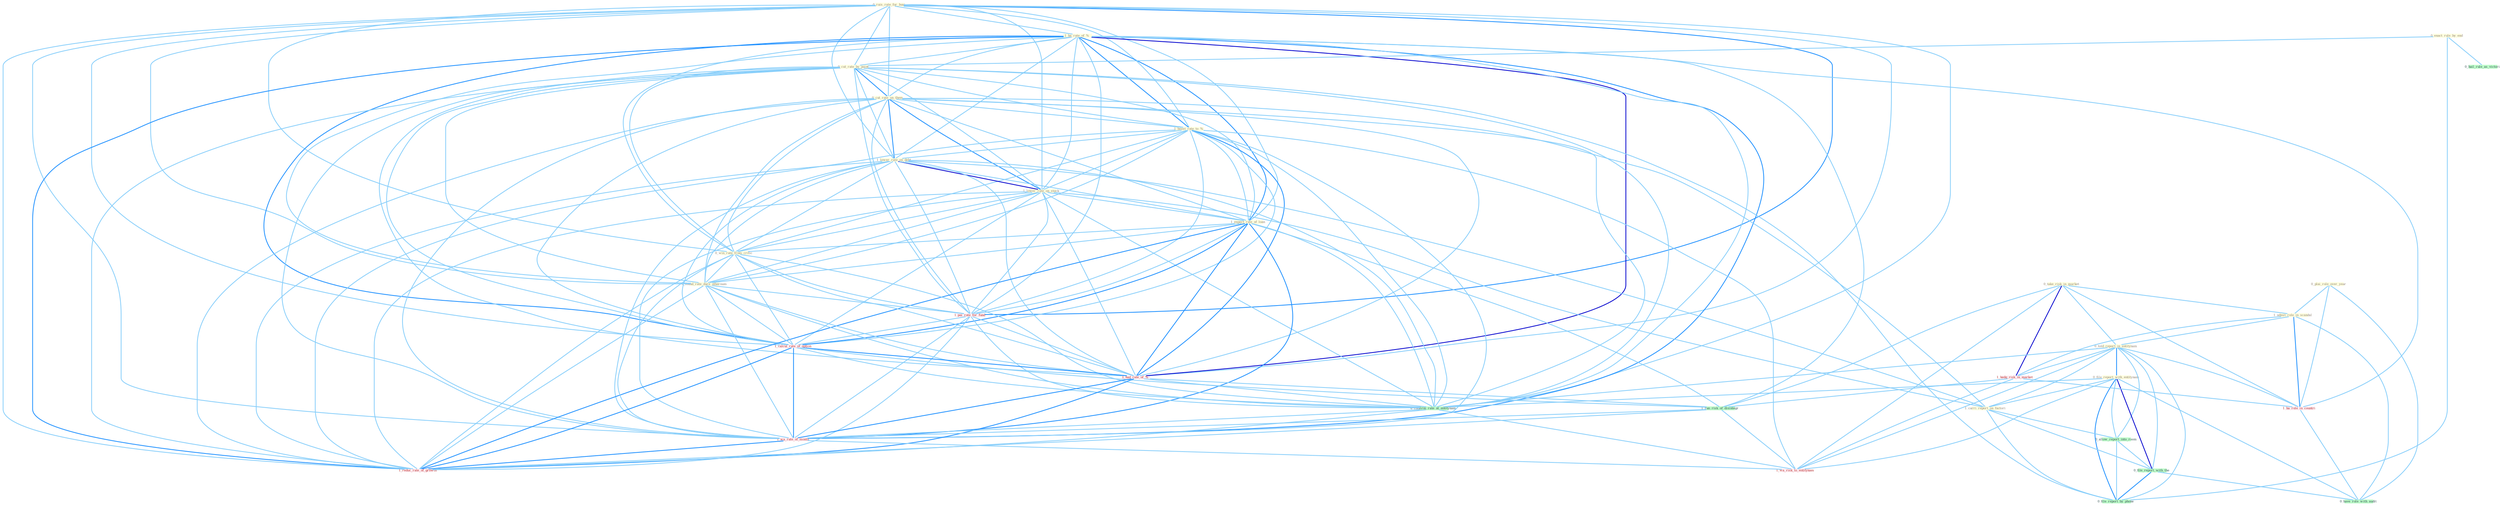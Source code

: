 Graph G{ 
    node
    [shape=polygon,style=filled,width=.5,height=.06,color="#BDFCC9",fixedsize=true,fontsize=4,
    fontcolor="#2f4f4f"];
    {node
    [color="#ffffe0", fontcolor="#8b7d6b"] "0_plai_role_over_year " "0_rais_rate_for_busi " "0_take_risk_in_market " "1_admit_role_in_scandal " "1_ha_rate_of_% " "0_enact_rule_by_end " "0_cut_rate_by_point " "0_cut_rate_on_them " "0_told_report_in_entitynam " "1_boost_rate_to_% " "1_lower_rate_on_debt " "1_lower_rate_on_stock " "1_expect_rate_of_loan " "0_win_rate_from_critic " "0_file_report_with_entitynam " "0_found_rate_dure_othernum " "1_carri_report_on_factori "}
{node [color="#fff0f5", fontcolor="#b22222"] "1_pai_rate_for_fund " "1_hedg_risk_in_market " "1_ha_role_in_countri " "1_calcul_rate_of_option " "1_had_rate_of_% " "1_wa_rate_of_month " "1_wa_risk_to_entitynam " "1_reduc_rate_of_growth "}
edge [color="#B0E2FF"];

	"0_plai_role_over_year " -- "1_admit_role_in_scandal " [w="1", color="#87cefa" ];
	"0_plai_role_over_year " -- "1_ha_role_in_countri " [w="1", color="#87cefa" ];
	"0_plai_role_over_year " -- "0_have_role_with_audit " [w="1", color="#87cefa" ];
	"0_rais_rate_for_busi " -- "1_ha_rate_of_% " [w="1", color="#87cefa" ];
	"0_rais_rate_for_busi " -- "0_cut_rate_by_point " [w="1", color="#87cefa" ];
	"0_rais_rate_for_busi " -- "0_cut_rate_on_them " [w="1", color="#87cefa" ];
	"0_rais_rate_for_busi " -- "1_boost_rate_to_% " [w="1", color="#87cefa" ];
	"0_rais_rate_for_busi " -- "1_lower_rate_on_debt " [w="1", color="#87cefa" ];
	"0_rais_rate_for_busi " -- "1_lower_rate_on_stock " [w="1", color="#87cefa" ];
	"0_rais_rate_for_busi " -- "1_expect_rate_of_loan " [w="1", color="#87cefa" ];
	"0_rais_rate_for_busi " -- "0_win_rate_from_critic " [w="1", color="#87cefa" ];
	"0_rais_rate_for_busi " -- "0_found_rate_dure_othernum " [w="1", color="#87cefa" ];
	"0_rais_rate_for_busi " -- "1_pai_rate_for_fund " [w="2", color="#1e90ff" , len=0.8];
	"0_rais_rate_for_busi " -- "1_calcul_rate_of_option " [w="1", color="#87cefa" ];
	"0_rais_rate_for_busi " -- "1_had_rate_of_% " [w="1", color="#87cefa" ];
	"0_rais_rate_for_busi " -- "0_confirm_rate_at_entitynam " [w="1", color="#87cefa" ];
	"0_rais_rate_for_busi " -- "1_wa_rate_of_month " [w="1", color="#87cefa" ];
	"0_rais_rate_for_busi " -- "1_reduc_rate_of_growth " [w="1", color="#87cefa" ];
	"0_take_risk_in_market " -- "1_admit_role_in_scandal " [w="1", color="#87cefa" ];
	"0_take_risk_in_market " -- "0_told_report_in_entitynam " [w="1", color="#87cefa" ];
	"0_take_risk_in_market " -- "1_hedg_risk_in_market " [w="3", color="#0000cd" , len=0.6];
	"0_take_risk_in_market " -- "1_ha_role_in_countri " [w="1", color="#87cefa" ];
	"0_take_risk_in_market " -- "1_run_risk_of_disintegr " [w="1", color="#87cefa" ];
	"0_take_risk_in_market " -- "1_wa_risk_to_entitynam " [w="1", color="#87cefa" ];
	"1_admit_role_in_scandal " -- "0_told_report_in_entitynam " [w="1", color="#87cefa" ];
	"1_admit_role_in_scandal " -- "1_hedg_risk_in_market " [w="1", color="#87cefa" ];
	"1_admit_role_in_scandal " -- "1_ha_role_in_countri " [w="2", color="#1e90ff" , len=0.8];
	"1_admit_role_in_scandal " -- "0_have_role_with_audit " [w="1", color="#87cefa" ];
	"1_ha_rate_of_% " -- "0_cut_rate_by_point " [w="1", color="#87cefa" ];
	"1_ha_rate_of_% " -- "0_cut_rate_on_them " [w="1", color="#87cefa" ];
	"1_ha_rate_of_% " -- "1_boost_rate_to_% " [w="2", color="#1e90ff" , len=0.8];
	"1_ha_rate_of_% " -- "1_lower_rate_on_debt " [w="1", color="#87cefa" ];
	"1_ha_rate_of_% " -- "1_lower_rate_on_stock " [w="1", color="#87cefa" ];
	"1_ha_rate_of_% " -- "1_expect_rate_of_loan " [w="2", color="#1e90ff" , len=0.8];
	"1_ha_rate_of_% " -- "0_win_rate_from_critic " [w="1", color="#87cefa" ];
	"1_ha_rate_of_% " -- "0_found_rate_dure_othernum " [w="1", color="#87cefa" ];
	"1_ha_rate_of_% " -- "1_pai_rate_for_fund " [w="1", color="#87cefa" ];
	"1_ha_rate_of_% " -- "1_ha_role_in_countri " [w="1", color="#87cefa" ];
	"1_ha_rate_of_% " -- "1_calcul_rate_of_option " [w="2", color="#1e90ff" , len=0.8];
	"1_ha_rate_of_% " -- "1_had_rate_of_% " [w="3", color="#0000cd" , len=0.6];
	"1_ha_rate_of_% " -- "0_confirm_rate_at_entitynam " [w="1", color="#87cefa" ];
	"1_ha_rate_of_% " -- "1_run_risk_of_disintegr " [w="1", color="#87cefa" ];
	"1_ha_rate_of_% " -- "1_wa_rate_of_month " [w="2", color="#1e90ff" , len=0.8];
	"1_ha_rate_of_% " -- "1_reduc_rate_of_growth " [w="2", color="#1e90ff" , len=0.8];
	"0_enact_rule_by_end " -- "0_cut_rate_by_point " [w="1", color="#87cefa" ];
	"0_enact_rule_by_end " -- "0_hail_rule_as_victori " [w="1", color="#87cefa" ];
	"0_enact_rule_by_end " -- "0_file_report_by_phone " [w="1", color="#87cefa" ];
	"0_cut_rate_by_point " -- "0_cut_rate_on_them " [w="2", color="#1e90ff" , len=0.8];
	"0_cut_rate_by_point " -- "1_boost_rate_to_% " [w="1", color="#87cefa" ];
	"0_cut_rate_by_point " -- "1_lower_rate_on_debt " [w="1", color="#87cefa" ];
	"0_cut_rate_by_point " -- "1_lower_rate_on_stock " [w="1", color="#87cefa" ];
	"0_cut_rate_by_point " -- "1_expect_rate_of_loan " [w="1", color="#87cefa" ];
	"0_cut_rate_by_point " -- "0_win_rate_from_critic " [w="1", color="#87cefa" ];
	"0_cut_rate_by_point " -- "0_found_rate_dure_othernum " [w="1", color="#87cefa" ];
	"0_cut_rate_by_point " -- "1_pai_rate_for_fund " [w="1", color="#87cefa" ];
	"0_cut_rate_by_point " -- "1_calcul_rate_of_option " [w="1", color="#87cefa" ];
	"0_cut_rate_by_point " -- "1_had_rate_of_% " [w="1", color="#87cefa" ];
	"0_cut_rate_by_point " -- "0_confirm_rate_at_entitynam " [w="1", color="#87cefa" ];
	"0_cut_rate_by_point " -- "0_file_report_by_phone " [w="1", color="#87cefa" ];
	"0_cut_rate_by_point " -- "1_wa_rate_of_month " [w="1", color="#87cefa" ];
	"0_cut_rate_by_point " -- "1_reduc_rate_of_growth " [w="1", color="#87cefa" ];
	"0_cut_rate_on_them " -- "1_boost_rate_to_% " [w="1", color="#87cefa" ];
	"0_cut_rate_on_them " -- "1_lower_rate_on_debt " [w="2", color="#1e90ff" , len=0.8];
	"0_cut_rate_on_them " -- "1_lower_rate_on_stock " [w="2", color="#1e90ff" , len=0.8];
	"0_cut_rate_on_them " -- "1_expect_rate_of_loan " [w="1", color="#87cefa" ];
	"0_cut_rate_on_them " -- "0_win_rate_from_critic " [w="1", color="#87cefa" ];
	"0_cut_rate_on_them " -- "0_found_rate_dure_othernum " [w="1", color="#87cefa" ];
	"0_cut_rate_on_them " -- "1_carri_report_on_factori " [w="1", color="#87cefa" ];
	"0_cut_rate_on_them " -- "1_pai_rate_for_fund " [w="1", color="#87cefa" ];
	"0_cut_rate_on_them " -- "1_calcul_rate_of_option " [w="1", color="#87cefa" ];
	"0_cut_rate_on_them " -- "1_had_rate_of_% " [w="1", color="#87cefa" ];
	"0_cut_rate_on_them " -- "0_confirm_rate_at_entitynam " [w="1", color="#87cefa" ];
	"0_cut_rate_on_them " -- "1_wa_rate_of_month " [w="1", color="#87cefa" ];
	"0_cut_rate_on_them " -- "1_reduc_rate_of_growth " [w="1", color="#87cefa" ];
	"0_told_report_in_entitynam " -- "0_file_report_with_entitynam " [w="2", color="#1e90ff" , len=0.8];
	"0_told_report_in_entitynam " -- "1_carri_report_on_factori " [w="1", color="#87cefa" ];
	"0_told_report_in_entitynam " -- "0_allow_report_into_room " [w="1", color="#87cefa" ];
	"0_told_report_in_entitynam " -- "1_hedg_risk_in_market " [w="1", color="#87cefa" ];
	"0_told_report_in_entitynam " -- "1_ha_role_in_countri " [w="1", color="#87cefa" ];
	"0_told_report_in_entitynam " -- "0_file_report_with_the " [w="1", color="#87cefa" ];
	"0_told_report_in_entitynam " -- "0_confirm_rate_at_entitynam " [w="1", color="#87cefa" ];
	"0_told_report_in_entitynam " -- "0_file_report_by_phone " [w="1", color="#87cefa" ];
	"0_told_report_in_entitynam " -- "1_wa_risk_to_entitynam " [w="1", color="#87cefa" ];
	"1_boost_rate_to_% " -- "1_lower_rate_on_debt " [w="1", color="#87cefa" ];
	"1_boost_rate_to_% " -- "1_lower_rate_on_stock " [w="1", color="#87cefa" ];
	"1_boost_rate_to_% " -- "1_expect_rate_of_loan " [w="1", color="#87cefa" ];
	"1_boost_rate_to_% " -- "0_win_rate_from_critic " [w="1", color="#87cefa" ];
	"1_boost_rate_to_% " -- "0_found_rate_dure_othernum " [w="1", color="#87cefa" ];
	"1_boost_rate_to_% " -- "1_pai_rate_for_fund " [w="1", color="#87cefa" ];
	"1_boost_rate_to_% " -- "1_calcul_rate_of_option " [w="1", color="#87cefa" ];
	"1_boost_rate_to_% " -- "1_had_rate_of_% " [w="2", color="#1e90ff" , len=0.8];
	"1_boost_rate_to_% " -- "0_confirm_rate_at_entitynam " [w="1", color="#87cefa" ];
	"1_boost_rate_to_% " -- "1_wa_rate_of_month " [w="1", color="#87cefa" ];
	"1_boost_rate_to_% " -- "1_wa_risk_to_entitynam " [w="1", color="#87cefa" ];
	"1_boost_rate_to_% " -- "1_reduc_rate_of_growth " [w="1", color="#87cefa" ];
	"1_lower_rate_on_debt " -- "1_lower_rate_on_stock " [w="3", color="#0000cd" , len=0.6];
	"1_lower_rate_on_debt " -- "1_expect_rate_of_loan " [w="1", color="#87cefa" ];
	"1_lower_rate_on_debt " -- "0_win_rate_from_critic " [w="1", color="#87cefa" ];
	"1_lower_rate_on_debt " -- "0_found_rate_dure_othernum " [w="1", color="#87cefa" ];
	"1_lower_rate_on_debt " -- "1_carri_report_on_factori " [w="1", color="#87cefa" ];
	"1_lower_rate_on_debt " -- "1_pai_rate_for_fund " [w="1", color="#87cefa" ];
	"1_lower_rate_on_debt " -- "1_calcul_rate_of_option " [w="1", color="#87cefa" ];
	"1_lower_rate_on_debt " -- "1_had_rate_of_% " [w="1", color="#87cefa" ];
	"1_lower_rate_on_debt " -- "0_confirm_rate_at_entitynam " [w="1", color="#87cefa" ];
	"1_lower_rate_on_debt " -- "1_wa_rate_of_month " [w="1", color="#87cefa" ];
	"1_lower_rate_on_debt " -- "1_reduc_rate_of_growth " [w="1", color="#87cefa" ];
	"1_lower_rate_on_stock " -- "1_expect_rate_of_loan " [w="1", color="#87cefa" ];
	"1_lower_rate_on_stock " -- "0_win_rate_from_critic " [w="1", color="#87cefa" ];
	"1_lower_rate_on_stock " -- "0_found_rate_dure_othernum " [w="1", color="#87cefa" ];
	"1_lower_rate_on_stock " -- "1_carri_report_on_factori " [w="1", color="#87cefa" ];
	"1_lower_rate_on_stock " -- "1_pai_rate_for_fund " [w="1", color="#87cefa" ];
	"1_lower_rate_on_stock " -- "1_calcul_rate_of_option " [w="1", color="#87cefa" ];
	"1_lower_rate_on_stock " -- "1_had_rate_of_% " [w="1", color="#87cefa" ];
	"1_lower_rate_on_stock " -- "0_confirm_rate_at_entitynam " [w="1", color="#87cefa" ];
	"1_lower_rate_on_stock " -- "1_wa_rate_of_month " [w="1", color="#87cefa" ];
	"1_lower_rate_on_stock " -- "1_reduc_rate_of_growth " [w="1", color="#87cefa" ];
	"1_expect_rate_of_loan " -- "0_win_rate_from_critic " [w="1", color="#87cefa" ];
	"1_expect_rate_of_loan " -- "0_found_rate_dure_othernum " [w="1", color="#87cefa" ];
	"1_expect_rate_of_loan " -- "1_pai_rate_for_fund " [w="1", color="#87cefa" ];
	"1_expect_rate_of_loan " -- "1_calcul_rate_of_option " [w="2", color="#1e90ff" , len=0.8];
	"1_expect_rate_of_loan " -- "1_had_rate_of_% " [w="2", color="#1e90ff" , len=0.8];
	"1_expect_rate_of_loan " -- "0_confirm_rate_at_entitynam " [w="1", color="#87cefa" ];
	"1_expect_rate_of_loan " -- "1_run_risk_of_disintegr " [w="1", color="#87cefa" ];
	"1_expect_rate_of_loan " -- "1_wa_rate_of_month " [w="2", color="#1e90ff" , len=0.8];
	"1_expect_rate_of_loan " -- "1_reduc_rate_of_growth " [w="2", color="#1e90ff" , len=0.8];
	"0_win_rate_from_critic " -- "0_found_rate_dure_othernum " [w="1", color="#87cefa" ];
	"0_win_rate_from_critic " -- "1_pai_rate_for_fund " [w="1", color="#87cefa" ];
	"0_win_rate_from_critic " -- "1_calcul_rate_of_option " [w="1", color="#87cefa" ];
	"0_win_rate_from_critic " -- "1_had_rate_of_% " [w="1", color="#87cefa" ];
	"0_win_rate_from_critic " -- "0_confirm_rate_at_entitynam " [w="1", color="#87cefa" ];
	"0_win_rate_from_critic " -- "1_wa_rate_of_month " [w="1", color="#87cefa" ];
	"0_win_rate_from_critic " -- "1_reduc_rate_of_growth " [w="1", color="#87cefa" ];
	"0_file_report_with_entitynam " -- "1_carri_report_on_factori " [w="1", color="#87cefa" ];
	"0_file_report_with_entitynam " -- "0_allow_report_into_room " [w="1", color="#87cefa" ];
	"0_file_report_with_entitynam " -- "0_file_report_with_the " [w="3", color="#0000cd" , len=0.6];
	"0_file_report_with_entitynam " -- "0_confirm_rate_at_entitynam " [w="1", color="#87cefa" ];
	"0_file_report_with_entitynam " -- "0_file_report_by_phone " [w="2", color="#1e90ff" , len=0.8];
	"0_file_report_with_entitynam " -- "0_have_role_with_audit " [w="1", color="#87cefa" ];
	"0_file_report_with_entitynam " -- "1_wa_risk_to_entitynam " [w="1", color="#87cefa" ];
	"0_found_rate_dure_othernum " -- "1_pai_rate_for_fund " [w="1", color="#87cefa" ];
	"0_found_rate_dure_othernum " -- "1_calcul_rate_of_option " [w="1", color="#87cefa" ];
	"0_found_rate_dure_othernum " -- "1_had_rate_of_% " [w="1", color="#87cefa" ];
	"0_found_rate_dure_othernum " -- "0_confirm_rate_at_entitynam " [w="1", color="#87cefa" ];
	"0_found_rate_dure_othernum " -- "1_wa_rate_of_month " [w="1", color="#87cefa" ];
	"0_found_rate_dure_othernum " -- "1_reduc_rate_of_growth " [w="1", color="#87cefa" ];
	"1_carri_report_on_factori " -- "0_allow_report_into_room " [w="1", color="#87cefa" ];
	"1_carri_report_on_factori " -- "0_file_report_with_the " [w="1", color="#87cefa" ];
	"1_carri_report_on_factori " -- "0_file_report_by_phone " [w="1", color="#87cefa" ];
	"1_pai_rate_for_fund " -- "1_calcul_rate_of_option " [w="1", color="#87cefa" ];
	"1_pai_rate_for_fund " -- "1_had_rate_of_% " [w="1", color="#87cefa" ];
	"1_pai_rate_for_fund " -- "0_confirm_rate_at_entitynam " [w="1", color="#87cefa" ];
	"1_pai_rate_for_fund " -- "1_wa_rate_of_month " [w="1", color="#87cefa" ];
	"1_pai_rate_for_fund " -- "1_reduc_rate_of_growth " [w="1", color="#87cefa" ];
	"0_allow_report_into_room " -- "0_file_report_with_the " [w="1", color="#87cefa" ];
	"0_allow_report_into_room " -- "0_file_report_by_phone " [w="1", color="#87cefa" ];
	"1_hedg_risk_in_market " -- "1_ha_role_in_countri " [w="1", color="#87cefa" ];
	"1_hedg_risk_in_market " -- "1_run_risk_of_disintegr " [w="1", color="#87cefa" ];
	"1_hedg_risk_in_market " -- "1_wa_risk_to_entitynam " [w="1", color="#87cefa" ];
	"1_ha_role_in_countri " -- "0_have_role_with_audit " [w="1", color="#87cefa" ];
	"0_file_report_with_the " -- "0_file_report_by_phone " [w="2", color="#1e90ff" , len=0.8];
	"0_file_report_with_the " -- "0_have_role_with_audit " [w="1", color="#87cefa" ];
	"1_calcul_rate_of_option " -- "1_had_rate_of_% " [w="2", color="#1e90ff" , len=0.8];
	"1_calcul_rate_of_option " -- "0_confirm_rate_at_entitynam " [w="1", color="#87cefa" ];
	"1_calcul_rate_of_option " -- "1_run_risk_of_disintegr " [w="1", color="#87cefa" ];
	"1_calcul_rate_of_option " -- "1_wa_rate_of_month " [w="2", color="#1e90ff" , len=0.8];
	"1_calcul_rate_of_option " -- "1_reduc_rate_of_growth " [w="2", color="#1e90ff" , len=0.8];
	"1_had_rate_of_% " -- "0_confirm_rate_at_entitynam " [w="1", color="#87cefa" ];
	"1_had_rate_of_% " -- "1_run_risk_of_disintegr " [w="1", color="#87cefa" ];
	"1_had_rate_of_% " -- "1_wa_rate_of_month " [w="2", color="#1e90ff" , len=0.8];
	"1_had_rate_of_% " -- "1_reduc_rate_of_growth " [w="2", color="#1e90ff" , len=0.8];
	"0_confirm_rate_at_entitynam " -- "1_wa_rate_of_month " [w="1", color="#87cefa" ];
	"0_confirm_rate_at_entitynam " -- "1_wa_risk_to_entitynam " [w="1", color="#87cefa" ];
	"0_confirm_rate_at_entitynam " -- "1_reduc_rate_of_growth " [w="1", color="#87cefa" ];
	"1_run_risk_of_disintegr " -- "1_wa_rate_of_month " [w="1", color="#87cefa" ];
	"1_run_risk_of_disintegr " -- "1_wa_risk_to_entitynam " [w="1", color="#87cefa" ];
	"1_run_risk_of_disintegr " -- "1_reduc_rate_of_growth " [w="1", color="#87cefa" ];
	"1_wa_rate_of_month " -- "1_wa_risk_to_entitynam " [w="1", color="#87cefa" ];
	"1_wa_rate_of_month " -- "1_reduc_rate_of_growth " [w="2", color="#1e90ff" , len=0.8];
}